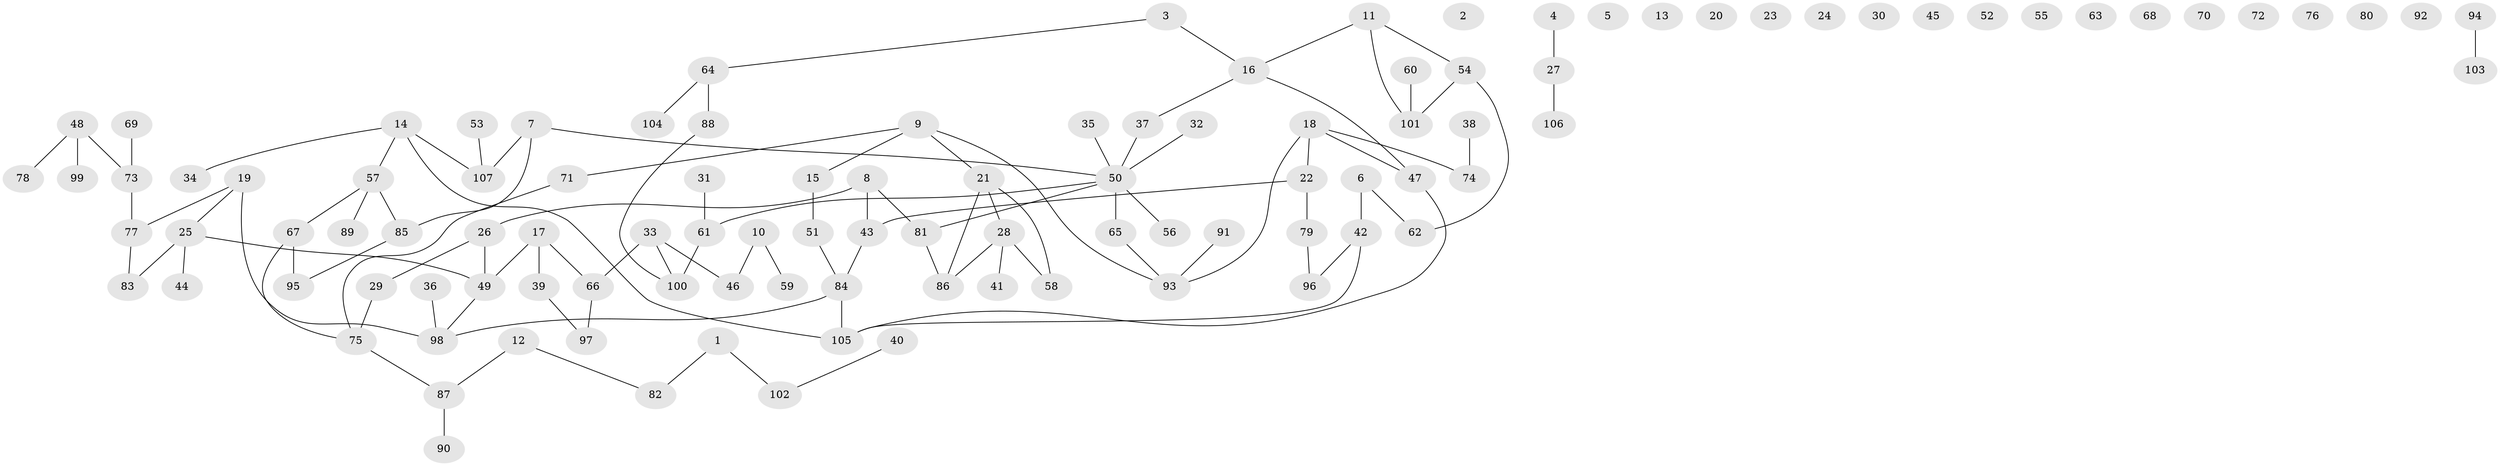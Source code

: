 // Generated by graph-tools (version 1.1) at 2025/00/03/09/25 03:00:49]
// undirected, 107 vertices, 108 edges
graph export_dot {
graph [start="1"]
  node [color=gray90,style=filled];
  1;
  2;
  3;
  4;
  5;
  6;
  7;
  8;
  9;
  10;
  11;
  12;
  13;
  14;
  15;
  16;
  17;
  18;
  19;
  20;
  21;
  22;
  23;
  24;
  25;
  26;
  27;
  28;
  29;
  30;
  31;
  32;
  33;
  34;
  35;
  36;
  37;
  38;
  39;
  40;
  41;
  42;
  43;
  44;
  45;
  46;
  47;
  48;
  49;
  50;
  51;
  52;
  53;
  54;
  55;
  56;
  57;
  58;
  59;
  60;
  61;
  62;
  63;
  64;
  65;
  66;
  67;
  68;
  69;
  70;
  71;
  72;
  73;
  74;
  75;
  76;
  77;
  78;
  79;
  80;
  81;
  82;
  83;
  84;
  85;
  86;
  87;
  88;
  89;
  90;
  91;
  92;
  93;
  94;
  95;
  96;
  97;
  98;
  99;
  100;
  101;
  102;
  103;
  104;
  105;
  106;
  107;
  1 -- 82;
  1 -- 102;
  3 -- 16;
  3 -- 64;
  4 -- 27;
  6 -- 42;
  6 -- 62;
  7 -- 50;
  7 -- 85;
  7 -- 107;
  8 -- 26;
  8 -- 43;
  8 -- 81;
  9 -- 15;
  9 -- 21;
  9 -- 71;
  9 -- 93;
  10 -- 46;
  10 -- 59;
  11 -- 16;
  11 -- 54;
  11 -- 101;
  12 -- 82;
  12 -- 87;
  14 -- 34;
  14 -- 57;
  14 -- 105;
  14 -- 107;
  15 -- 51;
  16 -- 37;
  16 -- 47;
  17 -- 39;
  17 -- 49;
  17 -- 66;
  18 -- 22;
  18 -- 47;
  18 -- 74;
  18 -- 93;
  19 -- 25;
  19 -- 77;
  19 -- 98;
  21 -- 28;
  21 -- 58;
  21 -- 86;
  22 -- 43;
  22 -- 79;
  25 -- 44;
  25 -- 49;
  25 -- 83;
  26 -- 29;
  26 -- 49;
  27 -- 106;
  28 -- 41;
  28 -- 58;
  28 -- 86;
  29 -- 75;
  31 -- 61;
  32 -- 50;
  33 -- 46;
  33 -- 66;
  33 -- 100;
  35 -- 50;
  36 -- 98;
  37 -- 50;
  38 -- 74;
  39 -- 97;
  40 -- 102;
  42 -- 96;
  42 -- 105;
  43 -- 84;
  47 -- 105;
  48 -- 73;
  48 -- 78;
  48 -- 99;
  49 -- 98;
  50 -- 56;
  50 -- 61;
  50 -- 65;
  50 -- 81;
  51 -- 84;
  53 -- 107;
  54 -- 62;
  54 -- 101;
  57 -- 67;
  57 -- 85;
  57 -- 89;
  60 -- 101;
  61 -- 100;
  64 -- 88;
  64 -- 104;
  65 -- 93;
  66 -- 97;
  67 -- 75;
  67 -- 95;
  69 -- 73;
  71 -- 75;
  73 -- 77;
  75 -- 87;
  77 -- 83;
  79 -- 96;
  81 -- 86;
  84 -- 98;
  84 -- 105;
  85 -- 95;
  87 -- 90;
  88 -- 100;
  91 -- 93;
  94 -- 103;
}
